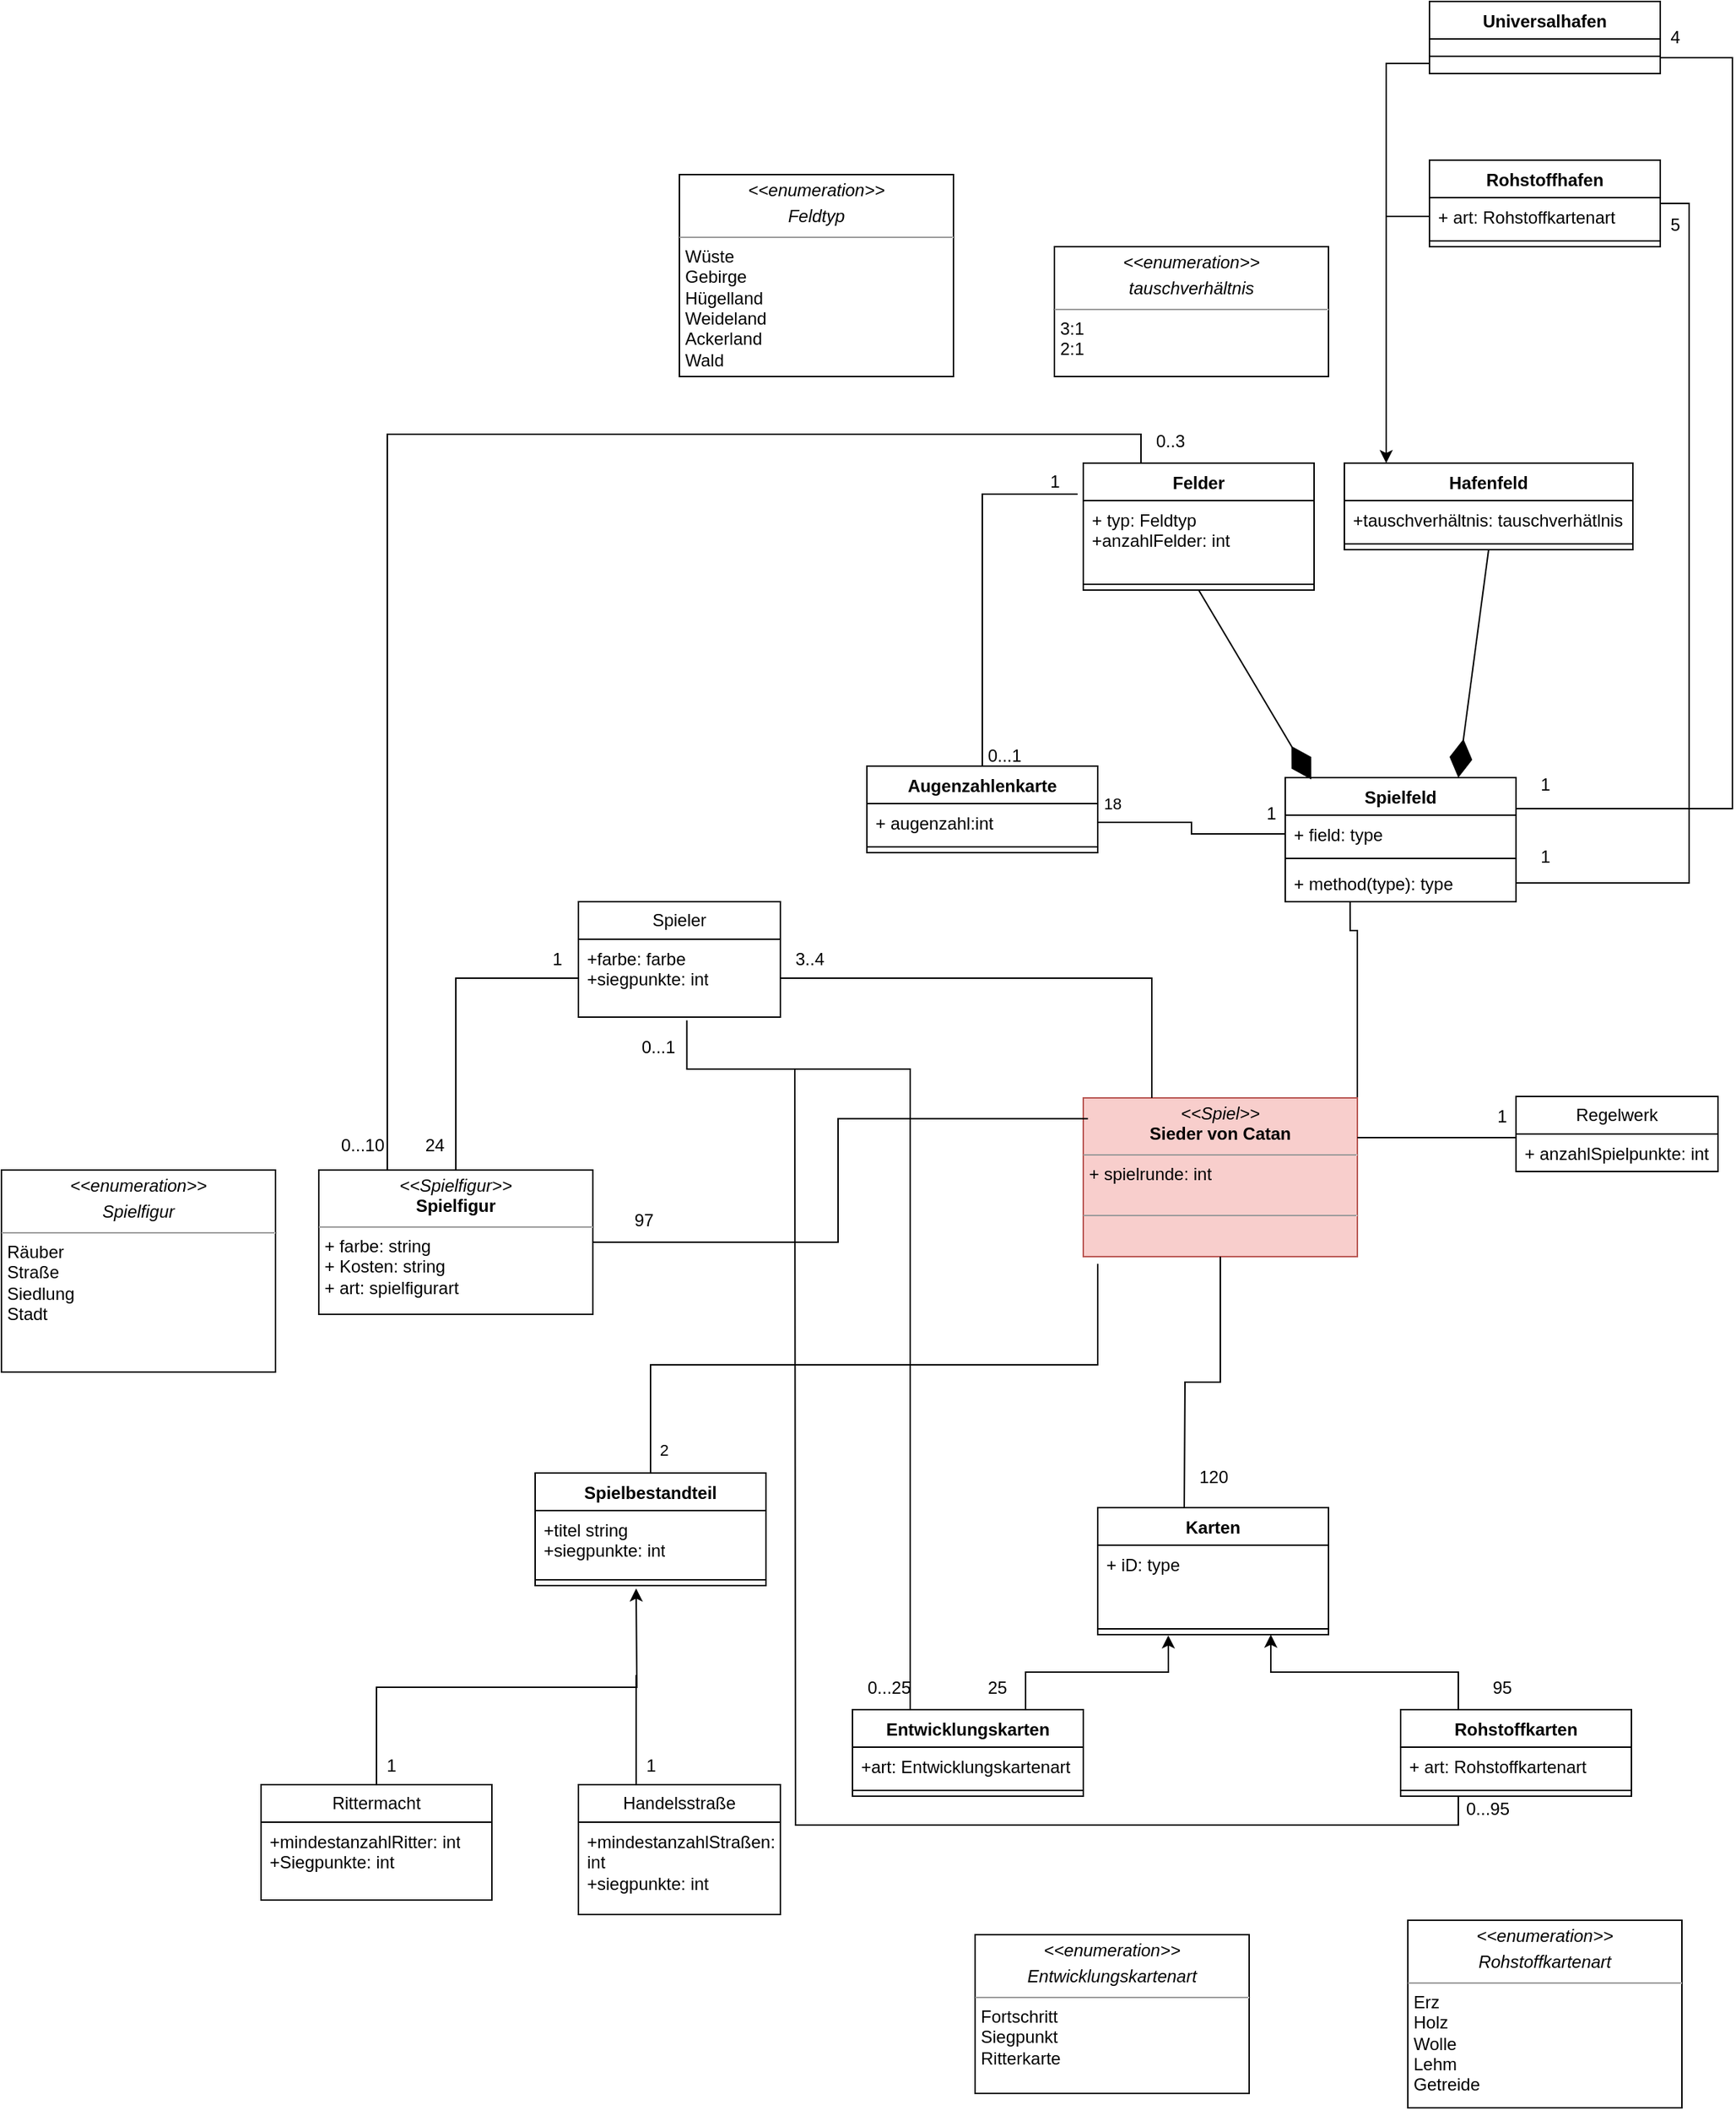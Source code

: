 <mxfile version="22.1.0" type="github">
  <diagram id="C5RBs43oDa-KdzZeNtuy" name="Page-1">
    <mxGraphModel dx="1750" dy="890" grid="1" gridSize="10" guides="1" tooltips="1" connect="1" arrows="1" fold="1" page="1" pageScale="1" pageWidth="1654" pageHeight="2336" math="0" shadow="0">
      <root>
        <mxCell id="WIyWlLk6GJQsqaUBKTNV-0" />
        <mxCell id="WIyWlLk6GJQsqaUBKTNV-1" parent="WIyWlLk6GJQsqaUBKTNV-0" />
        <mxCell id="jLUfQ_ZdSW11AOpu9WSQ-0" value="Karten" style="swimlane;fontStyle=1;align=center;verticalAlign=top;childLayout=stackLayout;horizontal=1;startSize=26;horizontalStack=0;resizeParent=1;resizeParentMax=0;resizeLast=0;collapsible=1;marginBottom=0;whiteSpace=wrap;html=1;" parent="WIyWlLk6GJQsqaUBKTNV-1" vertex="1">
          <mxGeometry x="1160" y="1674" width="160" height="88" as="geometry" />
        </mxCell>
        <mxCell id="jLUfQ_ZdSW11AOpu9WSQ-1" value="+ iD: type&lt;br&gt;" style="text;strokeColor=none;fillColor=none;align=left;verticalAlign=top;spacingLeft=4;spacingRight=4;overflow=hidden;rotatable=0;points=[[0,0.5],[1,0.5]];portConstraint=eastwest;whiteSpace=wrap;html=1;" parent="jLUfQ_ZdSW11AOpu9WSQ-0" vertex="1">
          <mxGeometry y="26" width="160" height="54" as="geometry" />
        </mxCell>
        <mxCell id="jLUfQ_ZdSW11AOpu9WSQ-2" value="" style="line;strokeWidth=1;fillColor=none;align=left;verticalAlign=middle;spacingTop=-1;spacingLeft=3;spacingRight=3;rotatable=0;labelPosition=right;points=[];portConstraint=eastwest;strokeColor=inherit;" parent="jLUfQ_ZdSW11AOpu9WSQ-0" vertex="1">
          <mxGeometry y="80" width="160" height="8" as="geometry" />
        </mxCell>
        <mxCell id="jLUfQ_ZdSW11AOpu9WSQ-4" value="Entwicklungskarten" style="swimlane;fontStyle=1;align=center;verticalAlign=top;childLayout=stackLayout;horizontal=1;startSize=26;horizontalStack=0;resizeParent=1;resizeParentMax=0;resizeLast=0;collapsible=1;marginBottom=0;whiteSpace=wrap;html=1;" parent="WIyWlLk6GJQsqaUBKTNV-1" vertex="1">
          <mxGeometry x="990" y="1814" width="160" height="60" as="geometry" />
        </mxCell>
        <mxCell id="jLUfQ_ZdSW11AOpu9WSQ-5" value="+art: Entwicklungskartenart" style="text;strokeColor=none;fillColor=none;align=left;verticalAlign=top;spacingLeft=4;spacingRight=4;overflow=hidden;rotatable=0;points=[[0,0.5],[1,0.5]];portConstraint=eastwest;whiteSpace=wrap;html=1;" parent="jLUfQ_ZdSW11AOpu9WSQ-4" vertex="1">
          <mxGeometry y="26" width="160" height="26" as="geometry" />
        </mxCell>
        <mxCell id="jLUfQ_ZdSW11AOpu9WSQ-6" value="" style="line;strokeWidth=1;fillColor=none;align=left;verticalAlign=middle;spacingTop=-1;spacingLeft=3;spacingRight=3;rotatable=0;labelPosition=right;points=[];portConstraint=eastwest;strokeColor=inherit;" parent="jLUfQ_ZdSW11AOpu9WSQ-4" vertex="1">
          <mxGeometry y="52" width="160" height="8" as="geometry" />
        </mxCell>
        <mxCell id="-h1EHQiqOP35WWRG1Ztw-14" style="edgeStyle=orthogonalEdgeStyle;rounded=0;orthogonalLoop=1;jettySize=auto;html=1;exitX=0.25;exitY=0;exitDx=0;exitDy=0;entryX=0.75;entryY=1;entryDx=0;entryDy=0;" parent="WIyWlLk6GJQsqaUBKTNV-1" source="jLUfQ_ZdSW11AOpu9WSQ-8" target="jLUfQ_ZdSW11AOpu9WSQ-0" edge="1">
          <mxGeometry relative="1" as="geometry" />
        </mxCell>
        <mxCell id="4GnOWeXe9yP3JWXDy1YX-7" style="edgeStyle=orthogonalEdgeStyle;rounded=0;orthogonalLoop=1;jettySize=auto;html=1;exitX=0.25;exitY=1;exitDx=0;exitDy=0;endArrow=none;endFill=0;" edge="1" parent="WIyWlLk6GJQsqaUBKTNV-1" source="jLUfQ_ZdSW11AOpu9WSQ-8">
          <mxGeometry relative="1" as="geometry">
            <mxPoint x="950" y="1370" as="targetPoint" />
          </mxGeometry>
        </mxCell>
        <mxCell id="jLUfQ_ZdSW11AOpu9WSQ-8" value="Rohstoffkarten" style="swimlane;fontStyle=1;align=center;verticalAlign=top;childLayout=stackLayout;horizontal=1;startSize=26;horizontalStack=0;resizeParent=1;resizeParentMax=0;resizeLast=0;collapsible=1;marginBottom=0;whiteSpace=wrap;html=1;" parent="WIyWlLk6GJQsqaUBKTNV-1" vertex="1">
          <mxGeometry x="1370" y="1814" width="160" height="60" as="geometry" />
        </mxCell>
        <mxCell id="jLUfQ_ZdSW11AOpu9WSQ-9" value="+ art: Rohstoffkartenart" style="text;strokeColor=none;fillColor=none;align=left;verticalAlign=top;spacingLeft=4;spacingRight=4;overflow=hidden;rotatable=0;points=[[0,0.5],[1,0.5]];portConstraint=eastwest;whiteSpace=wrap;html=1;" parent="jLUfQ_ZdSW11AOpu9WSQ-8" vertex="1">
          <mxGeometry y="26" width="160" height="26" as="geometry" />
        </mxCell>
        <mxCell id="jLUfQ_ZdSW11AOpu9WSQ-10" value="" style="line;strokeWidth=1;fillColor=none;align=left;verticalAlign=middle;spacingTop=-1;spacingLeft=3;spacingRight=3;rotatable=0;labelPosition=right;points=[];portConstraint=eastwest;strokeColor=inherit;" parent="jLUfQ_ZdSW11AOpu9WSQ-8" vertex="1">
          <mxGeometry y="52" width="160" height="8" as="geometry" />
        </mxCell>
        <mxCell id="pc8HrFXufxrGeK1W2qgo-5" style="edgeStyle=orthogonalEdgeStyle;rounded=0;orthogonalLoop=1;jettySize=auto;html=1;exitX=1;exitY=0;exitDx=0;exitDy=0;endArrow=none;endFill=0;entryX=0.281;entryY=1.014;entryDx=0;entryDy=0;entryPerimeter=0;" parent="WIyWlLk6GJQsqaUBKTNV-1" source="jLUfQ_ZdSW11AOpu9WSQ-18" target="pc8HrFXufxrGeK1W2qgo-3" edge="1">
          <mxGeometry relative="1" as="geometry">
            <mxPoint x="1340" y="1280" as="targetPoint" />
            <Array as="points">
              <mxPoint x="1340" y="1274" />
              <mxPoint x="1335" y="1274" />
            </Array>
          </mxGeometry>
        </mxCell>
        <mxCell id="jLUfQ_ZdSW11AOpu9WSQ-18" value="&lt;p style=&quot;margin:0px;margin-top:4px;text-align:center;&quot;&gt;&lt;i&gt;&amp;lt;&amp;lt;Spiel&amp;gt;&amp;gt;&lt;/i&gt;&lt;br&gt;&lt;b&gt;Sieder von Catan&lt;/b&gt;&lt;/p&gt;&lt;hr size=&quot;1&quot;&gt;&lt;p style=&quot;margin:0px;margin-left:4px;&quot;&gt;+ spielrunde: int&lt;br&gt;&lt;br&gt;&lt;/p&gt;&lt;hr size=&quot;1&quot;&gt;&lt;p style=&quot;margin:0px;margin-left:4px;&quot;&gt;&lt;br&gt;&lt;/p&gt;" style="verticalAlign=top;align=left;overflow=fill;fontSize=12;fontFamily=Helvetica;html=1;whiteSpace=wrap;fillColor=#f8cecc;strokeColor=#b85450;" parent="WIyWlLk6GJQsqaUBKTNV-1" vertex="1">
          <mxGeometry x="1150" y="1390" width="190" height="110" as="geometry" />
        </mxCell>
        <mxCell id="jLUfQ_ZdSW11AOpu9WSQ-26" value="" style="endArrow=none;html=1;edgeStyle=orthogonalEdgeStyle;rounded=0;entryX=0.5;entryY=1;entryDx=0;entryDy=0;" parent="WIyWlLk6GJQsqaUBKTNV-1" target="jLUfQ_ZdSW11AOpu9WSQ-18" edge="1">
          <mxGeometry relative="1" as="geometry">
            <mxPoint x="1220" y="1674" as="sourcePoint" />
            <mxPoint x="1380" y="1674" as="targetPoint" />
          </mxGeometry>
        </mxCell>
        <mxCell id="-h1EHQiqOP35WWRG1Ztw-24" style="edgeStyle=orthogonalEdgeStyle;rounded=0;orthogonalLoop=1;jettySize=auto;html=1;exitX=0.5;exitY=0;exitDx=0;exitDy=0;entryX=0;entryY=0.5;entryDx=0;entryDy=0;endArrow=none;endFill=0;" parent="WIyWlLk6GJQsqaUBKTNV-1" source="jLUfQ_ZdSW11AOpu9WSQ-68" target="-h1EHQiqOP35WWRG1Ztw-20" edge="1">
          <mxGeometry relative="1" as="geometry" />
        </mxCell>
        <mxCell id="-h1EHQiqOP35WWRG1Ztw-32" style="edgeStyle=orthogonalEdgeStyle;rounded=0;orthogonalLoop=1;jettySize=auto;html=1;exitX=0.25;exitY=0;exitDx=0;exitDy=0;entryX=0.25;entryY=0;entryDx=0;entryDy=0;endArrow=none;endFill=0;" parent="WIyWlLk6GJQsqaUBKTNV-1" source="jLUfQ_ZdSW11AOpu9WSQ-68" target="pc8HrFXufxrGeK1W2qgo-9" edge="1">
          <mxGeometry relative="1" as="geometry" />
        </mxCell>
        <mxCell id="jLUfQ_ZdSW11AOpu9WSQ-68" value="&lt;p style=&quot;margin:0px;margin-top:4px;text-align:center;&quot;&gt;&lt;i&gt;&amp;lt;&amp;lt;Spielfigur&amp;gt;&amp;gt;&lt;/i&gt;&lt;br&gt;&lt;b&gt;Spielfigur&lt;/b&gt;&lt;/p&gt;&lt;hr size=&quot;1&quot;&gt;&lt;p style=&quot;margin:0px;margin-left:4px;&quot;&gt;+ farbe: string&lt;br&gt;+ Kosten: string&lt;/p&gt;&lt;p style=&quot;margin:0px;margin-left:4px;&quot;&gt;+ art: spielfigurart&lt;/p&gt;" style="verticalAlign=top;align=left;overflow=fill;fontSize=12;fontFamily=Helvetica;html=1;whiteSpace=wrap;" parent="WIyWlLk6GJQsqaUBKTNV-1" vertex="1">
          <mxGeometry x="620" y="1440" width="190" height="100" as="geometry" />
        </mxCell>
        <mxCell id="jLUfQ_ZdSW11AOpu9WSQ-97" value="Spielbestandteil" style="swimlane;fontStyle=1;align=center;verticalAlign=top;childLayout=stackLayout;horizontal=1;startSize=26;horizontalStack=0;resizeParent=1;resizeParentMax=0;resizeLast=0;collapsible=1;marginBottom=0;whiteSpace=wrap;html=1;" parent="WIyWlLk6GJQsqaUBKTNV-1" vertex="1">
          <mxGeometry x="770" y="1650" width="160" height="78" as="geometry" />
        </mxCell>
        <mxCell id="jLUfQ_ZdSW11AOpu9WSQ-98" value="+titel string&lt;br&gt;+siegpunkte: int" style="text;strokeColor=none;fillColor=none;align=left;verticalAlign=top;spacingLeft=4;spacingRight=4;overflow=hidden;rotatable=0;points=[[0,0.5],[1,0.5]];portConstraint=eastwest;whiteSpace=wrap;html=1;" parent="jLUfQ_ZdSW11AOpu9WSQ-97" vertex="1">
          <mxGeometry y="26" width="160" height="44" as="geometry" />
        </mxCell>
        <mxCell id="jLUfQ_ZdSW11AOpu9WSQ-99" value="" style="line;strokeWidth=1;fillColor=none;align=left;verticalAlign=middle;spacingTop=-1;spacingLeft=3;spacingRight=3;rotatable=0;labelPosition=right;points=[];portConstraint=eastwest;strokeColor=inherit;" parent="jLUfQ_ZdSW11AOpu9WSQ-97" vertex="1">
          <mxGeometry y="70" width="160" height="8" as="geometry" />
        </mxCell>
        <mxCell id="jLUfQ_ZdSW11AOpu9WSQ-102" style="edgeStyle=orthogonalEdgeStyle;rounded=0;orthogonalLoop=1;jettySize=auto;html=1;exitX=0.5;exitY=0;exitDx=0;exitDy=0;endArrow=none;endFill=0;" parent="WIyWlLk6GJQsqaUBKTNV-1" source="jLUfQ_ZdSW11AOpu9WSQ-97" edge="1">
          <mxGeometry relative="1" as="geometry">
            <mxPoint x="1160" y="1505" as="targetPoint" />
            <Array as="points">
              <mxPoint x="850" y="1575" />
              <mxPoint x="1160" y="1575" />
            </Array>
          </mxGeometry>
        </mxCell>
        <mxCell id="jLUfQ_ZdSW11AOpu9WSQ-103" value="2" style="edgeLabel;html=1;align=center;verticalAlign=middle;resizable=0;points=[];" parent="jLUfQ_ZdSW11AOpu9WSQ-102" vertex="1" connectable="0">
          <mxGeometry x="-0.928" y="-9" relative="1" as="geometry">
            <mxPoint as="offset" />
          </mxGeometry>
        </mxCell>
        <mxCell id="jLUfQ_ZdSW11AOpu9WSQ-118" style="edgeStyle=orthogonalEdgeStyle;rounded=0;orthogonalLoop=1;jettySize=auto;html=1;exitX=0.5;exitY=0;exitDx=0;exitDy=0;" parent="WIyWlLk6GJQsqaUBKTNV-1" source="jLUfQ_ZdSW11AOpu9WSQ-104" edge="1">
          <mxGeometry relative="1" as="geometry">
            <mxPoint x="840" y="1730" as="targetPoint" />
          </mxGeometry>
        </mxCell>
        <mxCell id="jLUfQ_ZdSW11AOpu9WSQ-104" value="Rittermacht" style="swimlane;fontStyle=0;childLayout=stackLayout;horizontal=1;startSize=26;fillColor=none;horizontalStack=0;resizeParent=1;resizeParentMax=0;resizeLast=0;collapsible=1;marginBottom=0;whiteSpace=wrap;html=1;" parent="WIyWlLk6GJQsqaUBKTNV-1" vertex="1">
          <mxGeometry x="580" y="1866" width="160" height="80" as="geometry" />
        </mxCell>
        <mxCell id="jLUfQ_ZdSW11AOpu9WSQ-105" value="+mindestanzahlRitter: int&lt;br&gt;+Siegpunkte: int" style="text;strokeColor=none;fillColor=none;align=left;verticalAlign=top;spacingLeft=4;spacingRight=4;overflow=hidden;rotatable=0;points=[[0,0.5],[1,0.5]];portConstraint=eastwest;whiteSpace=wrap;html=1;" parent="jLUfQ_ZdSW11AOpu9WSQ-104" vertex="1">
          <mxGeometry y="26" width="160" height="54" as="geometry" />
        </mxCell>
        <mxCell id="jLUfQ_ZdSW11AOpu9WSQ-117" style="edgeStyle=orthogonalEdgeStyle;rounded=0;orthogonalLoop=1;jettySize=auto;html=1;exitX=0.25;exitY=0;exitDx=0;exitDy=0;endArrow=none;endFill=0;" parent="WIyWlLk6GJQsqaUBKTNV-1" source="jLUfQ_ZdSW11AOpu9WSQ-109" edge="1">
          <mxGeometry relative="1" as="geometry">
            <mxPoint x="840" y="1790" as="targetPoint" />
            <Array as="points">
              <mxPoint x="840" y="1866" />
            </Array>
          </mxGeometry>
        </mxCell>
        <mxCell id="jLUfQ_ZdSW11AOpu9WSQ-109" value="Handelsstraße" style="swimlane;fontStyle=0;childLayout=stackLayout;horizontal=1;startSize=26;fillColor=none;horizontalStack=0;resizeParent=1;resizeParentMax=0;resizeLast=0;collapsible=1;marginBottom=0;whiteSpace=wrap;html=1;" parent="WIyWlLk6GJQsqaUBKTNV-1" vertex="1">
          <mxGeometry x="800" y="1866" width="140" height="90" as="geometry" />
        </mxCell>
        <mxCell id="jLUfQ_ZdSW11AOpu9WSQ-110" value="+mindestanzahlStraßen: int&lt;br&gt;+siegpunkte: int" style="text;strokeColor=none;fillColor=none;align=left;verticalAlign=top;spacingLeft=4;spacingRight=4;overflow=hidden;rotatable=0;points=[[0,0.5],[1,0.5]];portConstraint=eastwest;whiteSpace=wrap;html=1;" parent="jLUfQ_ZdSW11AOpu9WSQ-109" vertex="1">
          <mxGeometry y="26" width="140" height="64" as="geometry" />
        </mxCell>
        <mxCell id="pc8HrFXufxrGeK1W2qgo-0" value="Spielfeld" style="swimlane;fontStyle=1;align=center;verticalAlign=top;childLayout=stackLayout;horizontal=1;startSize=26;horizontalStack=0;resizeParent=1;resizeParentMax=0;resizeLast=0;collapsible=1;marginBottom=0;whiteSpace=wrap;html=1;" parent="WIyWlLk6GJQsqaUBKTNV-1" vertex="1">
          <mxGeometry x="1290" y="1168" width="160" height="86" as="geometry" />
        </mxCell>
        <mxCell id="pc8HrFXufxrGeK1W2qgo-1" value="+ field: type" style="text;strokeColor=none;fillColor=none;align=left;verticalAlign=top;spacingLeft=4;spacingRight=4;overflow=hidden;rotatable=0;points=[[0,0.5],[1,0.5]];portConstraint=eastwest;whiteSpace=wrap;html=1;" parent="pc8HrFXufxrGeK1W2qgo-0" vertex="1">
          <mxGeometry y="26" width="160" height="26" as="geometry" />
        </mxCell>
        <mxCell id="pc8HrFXufxrGeK1W2qgo-2" value="" style="line;strokeWidth=1;fillColor=none;align=left;verticalAlign=middle;spacingTop=-1;spacingLeft=3;spacingRight=3;rotatable=0;labelPosition=right;points=[];portConstraint=eastwest;strokeColor=inherit;" parent="pc8HrFXufxrGeK1W2qgo-0" vertex="1">
          <mxGeometry y="52" width="160" height="8" as="geometry" />
        </mxCell>
        <mxCell id="pc8HrFXufxrGeK1W2qgo-3" value="+ method(type): type" style="text;strokeColor=none;fillColor=none;align=left;verticalAlign=top;spacingLeft=4;spacingRight=4;overflow=hidden;rotatable=0;points=[[0,0.5],[1,0.5]];portConstraint=eastwest;whiteSpace=wrap;html=1;" parent="pc8HrFXufxrGeK1W2qgo-0" vertex="1">
          <mxGeometry y="60" width="160" height="26" as="geometry" />
        </mxCell>
        <mxCell id="pc8HrFXufxrGeK1W2qgo-9" value="Felder" style="swimlane;fontStyle=1;align=center;verticalAlign=top;childLayout=stackLayout;horizontal=1;startSize=26;horizontalStack=0;resizeParent=1;resizeParentMax=0;resizeLast=0;collapsible=1;marginBottom=0;whiteSpace=wrap;html=1;" parent="WIyWlLk6GJQsqaUBKTNV-1" vertex="1">
          <mxGeometry x="1150" y="950" width="160" height="88" as="geometry" />
        </mxCell>
        <mxCell id="pc8HrFXufxrGeK1W2qgo-10" value="+ typ: Feldtyp&lt;br&gt;+anzahlFelder: int" style="text;strokeColor=none;fillColor=none;align=left;verticalAlign=top;spacingLeft=4;spacingRight=4;overflow=hidden;rotatable=0;points=[[0,0.5],[1,0.5]];portConstraint=eastwest;whiteSpace=wrap;html=1;" parent="pc8HrFXufxrGeK1W2qgo-9" vertex="1">
          <mxGeometry y="26" width="160" height="54" as="geometry" />
        </mxCell>
        <mxCell id="pc8HrFXufxrGeK1W2qgo-11" value="" style="line;strokeWidth=1;fillColor=none;align=left;verticalAlign=middle;spacingTop=-1;spacingLeft=3;spacingRight=3;rotatable=0;labelPosition=right;points=[];portConstraint=eastwest;strokeColor=inherit;" parent="pc8HrFXufxrGeK1W2qgo-9" vertex="1">
          <mxGeometry y="80" width="160" height="8" as="geometry" />
        </mxCell>
        <mxCell id="pc8HrFXufxrGeK1W2qgo-13" value="" style="endArrow=diamondThin;endFill=1;endSize=24;html=1;rounded=0;exitX=0.5;exitY=1;exitDx=0;exitDy=0;entryX=0.113;entryY=0.015;entryDx=0;entryDy=0;entryPerimeter=0;" parent="WIyWlLk6GJQsqaUBKTNV-1" source="pc8HrFXufxrGeK1W2qgo-9" target="pc8HrFXufxrGeK1W2qgo-0" edge="1">
          <mxGeometry width="160" relative="1" as="geometry">
            <mxPoint x="1290" y="1150" as="sourcePoint" />
            <mxPoint x="1310" y="1160" as="targetPoint" />
          </mxGeometry>
        </mxCell>
        <mxCell id="pc8HrFXufxrGeK1W2qgo-14" value="Hafenfeld" style="swimlane;fontStyle=1;align=center;verticalAlign=top;childLayout=stackLayout;horizontal=1;startSize=26;horizontalStack=0;resizeParent=1;resizeParentMax=0;resizeLast=0;collapsible=1;marginBottom=0;whiteSpace=wrap;html=1;" parent="WIyWlLk6GJQsqaUBKTNV-1" vertex="1">
          <mxGeometry x="1331" y="950" width="200" height="60" as="geometry" />
        </mxCell>
        <mxCell id="pc8HrFXufxrGeK1W2qgo-15" value="+tauschverhältnis: tauschverhätlnis" style="text;strokeColor=none;fillColor=none;align=left;verticalAlign=top;spacingLeft=4;spacingRight=4;overflow=hidden;rotatable=0;points=[[0,0.5],[1,0.5]];portConstraint=eastwest;whiteSpace=wrap;html=1;" parent="pc8HrFXufxrGeK1W2qgo-14" vertex="1">
          <mxGeometry y="26" width="200" height="26" as="geometry" />
        </mxCell>
        <mxCell id="pc8HrFXufxrGeK1W2qgo-16" value="" style="line;strokeWidth=1;fillColor=none;align=left;verticalAlign=middle;spacingTop=-1;spacingLeft=3;spacingRight=3;rotatable=0;labelPosition=right;points=[];portConstraint=eastwest;strokeColor=inherit;" parent="pc8HrFXufxrGeK1W2qgo-14" vertex="1">
          <mxGeometry y="52" width="200" height="8" as="geometry" />
        </mxCell>
        <mxCell id="pc8HrFXufxrGeK1W2qgo-18" value="" style="endArrow=diamondThin;endFill=1;endSize=24;html=1;rounded=0;exitX=0.5;exitY=1;exitDx=0;exitDy=0;entryX=0.75;entryY=0;entryDx=0;entryDy=0;" parent="WIyWlLk6GJQsqaUBKTNV-1" source="pc8HrFXufxrGeK1W2qgo-14" target="pc8HrFXufxrGeK1W2qgo-0" edge="1">
          <mxGeometry width="160" relative="1" as="geometry">
            <mxPoint x="1500" y="1150" as="sourcePoint" />
            <mxPoint x="1518" y="1169" as="targetPoint" />
          </mxGeometry>
        </mxCell>
        <mxCell id="pc8HrFXufxrGeK1W2qgo-19" value="Universalhafen" style="swimlane;fontStyle=1;align=center;verticalAlign=top;childLayout=stackLayout;horizontal=1;startSize=26;horizontalStack=0;resizeParent=1;resizeParentMax=0;resizeLast=0;collapsible=1;marginBottom=0;whiteSpace=wrap;html=1;" parent="WIyWlLk6GJQsqaUBKTNV-1" vertex="1">
          <mxGeometry x="1390" y="630" width="160" height="50" as="geometry" />
        </mxCell>
        <mxCell id="pc8HrFXufxrGeK1W2qgo-21" value="" style="line;strokeWidth=1;fillColor=none;align=left;verticalAlign=middle;spacingTop=-1;spacingLeft=3;spacingRight=3;rotatable=0;labelPosition=right;points=[];portConstraint=eastwest;strokeColor=inherit;" parent="pc8HrFXufxrGeK1W2qgo-19" vertex="1">
          <mxGeometry y="26" width="160" height="24" as="geometry" />
        </mxCell>
        <mxCell id="pc8HrFXufxrGeK1W2qgo-30" style="edgeStyle=orthogonalEdgeStyle;rounded=0;orthogonalLoop=1;jettySize=auto;html=1;exitX=1;exitY=0.5;exitDx=0;exitDy=0;entryX=1;entryY=0.5;entryDx=0;entryDy=0;endArrow=none;endFill=0;" parent="WIyWlLk6GJQsqaUBKTNV-1" source="pc8HrFXufxrGeK1W2qgo-23" target="pc8HrFXufxrGeK1W2qgo-3" edge="1">
          <mxGeometry relative="1" as="geometry" />
        </mxCell>
        <mxCell id="pc8HrFXufxrGeK1W2qgo-23" value="Rohstoffhafen" style="swimlane;fontStyle=1;align=center;verticalAlign=top;childLayout=stackLayout;horizontal=1;startSize=26;horizontalStack=0;resizeParent=1;resizeParentMax=0;resizeLast=0;collapsible=1;marginBottom=0;whiteSpace=wrap;html=1;" parent="WIyWlLk6GJQsqaUBKTNV-1" vertex="1">
          <mxGeometry x="1390" y="740" width="160" height="60" as="geometry" />
        </mxCell>
        <mxCell id="pc8HrFXufxrGeK1W2qgo-28" style="edgeStyle=orthogonalEdgeStyle;rounded=0;orthogonalLoop=1;jettySize=auto;html=1;exitX=0;exitY=0.5;exitDx=0;exitDy=0;endArrow=none;endFill=0;" parent="pc8HrFXufxrGeK1W2qgo-23" source="pc8HrFXufxrGeK1W2qgo-24" edge="1">
          <mxGeometry relative="1" as="geometry">
            <mxPoint x="-30" y="39.429" as="targetPoint" />
          </mxGeometry>
        </mxCell>
        <mxCell id="pc8HrFXufxrGeK1W2qgo-24" value="+ art: Rohstoffkartenart" style="text;strokeColor=none;fillColor=none;align=left;verticalAlign=top;spacingLeft=4;spacingRight=4;overflow=hidden;rotatable=0;points=[[0,0.5],[1,0.5]];portConstraint=eastwest;whiteSpace=wrap;html=1;" parent="pc8HrFXufxrGeK1W2qgo-23" vertex="1">
          <mxGeometry y="26" width="160" height="26" as="geometry" />
        </mxCell>
        <mxCell id="pc8HrFXufxrGeK1W2qgo-25" value="" style="line;strokeWidth=1;fillColor=none;align=left;verticalAlign=middle;spacingTop=-1;spacingLeft=3;spacingRight=3;rotatable=0;labelPosition=right;points=[];portConstraint=eastwest;strokeColor=inherit;" parent="pc8HrFXufxrGeK1W2qgo-23" vertex="1">
          <mxGeometry y="52" width="160" height="8" as="geometry" />
        </mxCell>
        <mxCell id="pc8HrFXufxrGeK1W2qgo-27" style="edgeStyle=orthogonalEdgeStyle;rounded=0;orthogonalLoop=1;jettySize=auto;html=1;exitX=0;exitY=0.5;exitDx=0;exitDy=0;" parent="WIyWlLk6GJQsqaUBKTNV-1" source="pc8HrFXufxrGeK1W2qgo-19" edge="1">
          <mxGeometry relative="1" as="geometry">
            <mxPoint x="1360" y="950" as="targetPoint" />
            <Array as="points">
              <mxPoint x="1360" y="673" />
            </Array>
          </mxGeometry>
        </mxCell>
        <mxCell id="pc8HrFXufxrGeK1W2qgo-29" style="edgeStyle=orthogonalEdgeStyle;rounded=0;orthogonalLoop=1;jettySize=auto;html=1;exitX=1;exitY=0.5;exitDx=0;exitDy=0;entryX=1;entryY=0.25;entryDx=0;entryDy=0;endArrow=none;endFill=0;" parent="WIyWlLk6GJQsqaUBKTNV-1" target="pc8HrFXufxrGeK1W2qgo-0" edge="1">
          <mxGeometry relative="1" as="geometry">
            <Array as="points">
              <mxPoint x="1600" y="669" />
              <mxPoint x="1600" y="1189" />
            </Array>
            <mxPoint x="1550" y="669.0" as="sourcePoint" />
          </mxGeometry>
        </mxCell>
        <mxCell id="pc8HrFXufxrGeK1W2qgo-31" value="5" style="text;html=1;align=center;verticalAlign=middle;resizable=0;points=[];autosize=1;strokeColor=none;fillColor=none;" parent="WIyWlLk6GJQsqaUBKTNV-1" vertex="1">
          <mxGeometry x="1545" y="770" width="30" height="30" as="geometry" />
        </mxCell>
        <mxCell id="pc8HrFXufxrGeK1W2qgo-32" value="4" style="text;html=1;align=center;verticalAlign=middle;resizable=0;points=[];autosize=1;strokeColor=none;fillColor=none;" parent="WIyWlLk6GJQsqaUBKTNV-1" vertex="1">
          <mxGeometry x="1545" y="640" width="30" height="30" as="geometry" />
        </mxCell>
        <mxCell id="pc8HrFXufxrGeK1W2qgo-33" value="&lt;p style=&quot;margin:0px;margin-top:4px;text-align:center;&quot;&gt;&lt;i&gt;&amp;lt;&amp;lt;enumeration&amp;gt;&amp;gt;&lt;/i&gt;&lt;br&gt;&lt;/p&gt;&lt;p style=&quot;margin:0px;margin-top:4px;text-align:center;&quot;&gt;&lt;i&gt;Feldtyp&lt;/i&gt;&lt;/p&gt;&lt;hr size=&quot;1&quot;&gt;&lt;p style=&quot;margin:0px;margin-left:4px;&quot;&gt;Wüste&lt;/p&gt;&lt;p style=&quot;margin:0px;margin-left:4px;&quot;&gt;Gebirge&lt;/p&gt;&lt;p style=&quot;margin:0px;margin-left:4px;&quot;&gt;Hügelland&lt;/p&gt;&lt;p style=&quot;margin:0px;margin-left:4px;&quot;&gt;Weideland&lt;/p&gt;&lt;p style=&quot;margin:0px;margin-left:4px;&quot;&gt;Ackerland&lt;/p&gt;&lt;p style=&quot;margin:0px;margin-left:4px;&quot;&gt;Wald&lt;/p&gt;&lt;p style=&quot;margin:0px;margin-left:4px;&quot;&gt;&lt;br&gt;&lt;/p&gt;&lt;p style=&quot;margin:0px;margin-left:4px;&quot;&gt;&lt;br&gt;&lt;/p&gt;" style="verticalAlign=top;align=left;overflow=fill;fontSize=12;fontFamily=Helvetica;html=1;whiteSpace=wrap;" parent="WIyWlLk6GJQsqaUBKTNV-1" vertex="1">
          <mxGeometry x="870" y="750" width="190" height="140" as="geometry" />
        </mxCell>
        <mxCell id="pc8HrFXufxrGeK1W2qgo-34" value="Augenzahlenkarte" style="swimlane;fontStyle=1;align=center;verticalAlign=top;childLayout=stackLayout;horizontal=1;startSize=26;horizontalStack=0;resizeParent=1;resizeParentMax=0;resizeLast=0;collapsible=1;marginBottom=0;whiteSpace=wrap;html=1;" parent="WIyWlLk6GJQsqaUBKTNV-1" vertex="1">
          <mxGeometry x="1000" y="1160" width="160" height="60" as="geometry" />
        </mxCell>
        <mxCell id="pc8HrFXufxrGeK1W2qgo-35" value="+ augenzahl:int" style="text;strokeColor=none;fillColor=none;align=left;verticalAlign=top;spacingLeft=4;spacingRight=4;overflow=hidden;rotatable=0;points=[[0,0.5],[1,0.5]];portConstraint=eastwest;whiteSpace=wrap;html=1;" parent="pc8HrFXufxrGeK1W2qgo-34" vertex="1">
          <mxGeometry y="26" width="160" height="26" as="geometry" />
        </mxCell>
        <mxCell id="pc8HrFXufxrGeK1W2qgo-36" value="" style="line;strokeWidth=1;fillColor=none;align=left;verticalAlign=middle;spacingTop=-1;spacingLeft=3;spacingRight=3;rotatable=0;labelPosition=right;points=[];portConstraint=eastwest;strokeColor=inherit;" parent="pc8HrFXufxrGeK1W2qgo-34" vertex="1">
          <mxGeometry y="52" width="160" height="8" as="geometry" />
        </mxCell>
        <mxCell id="pc8HrFXufxrGeK1W2qgo-38" style="edgeStyle=orthogonalEdgeStyle;rounded=0;orthogonalLoop=1;jettySize=auto;html=1;exitX=0.5;exitY=0;exitDx=0;exitDy=0;entryX=-0.025;entryY=-0.084;entryDx=0;entryDy=0;entryPerimeter=0;endArrow=none;endFill=0;" parent="WIyWlLk6GJQsqaUBKTNV-1" source="pc8HrFXufxrGeK1W2qgo-34" target="pc8HrFXufxrGeK1W2qgo-10" edge="1">
          <mxGeometry relative="1" as="geometry" />
        </mxCell>
        <mxCell id="pc8HrFXufxrGeK1W2qgo-39" style="edgeStyle=orthogonalEdgeStyle;rounded=0;orthogonalLoop=1;jettySize=auto;html=1;exitX=0;exitY=0.5;exitDx=0;exitDy=0;entryX=1;entryY=0.5;entryDx=0;entryDy=0;endArrow=none;endFill=0;" parent="WIyWlLk6GJQsqaUBKTNV-1" source="pc8HrFXufxrGeK1W2qgo-1" target="pc8HrFXufxrGeK1W2qgo-35" edge="1">
          <mxGeometry relative="1" as="geometry" />
        </mxCell>
        <mxCell id="pc8HrFXufxrGeK1W2qgo-41" value="18" style="edgeLabel;html=1;align=center;verticalAlign=middle;resizable=0;points=[];" parent="pc8HrFXufxrGeK1W2qgo-39" vertex="1" connectable="0">
          <mxGeometry x="0.589" y="-10" relative="1" as="geometry">
            <mxPoint x="-19" y="-3" as="offset" />
          </mxGeometry>
        </mxCell>
        <mxCell id="pc8HrFXufxrGeK1W2qgo-42" value="0...1" style="text;html=1;align=center;verticalAlign=middle;resizable=0;points=[];autosize=1;strokeColor=none;fillColor=none;" parent="WIyWlLk6GJQsqaUBKTNV-1" vertex="1">
          <mxGeometry x="1070" y="1138" width="50" height="30" as="geometry" />
        </mxCell>
        <mxCell id="pc8HrFXufxrGeK1W2qgo-43" value="1" style="text;html=1;align=center;verticalAlign=middle;resizable=0;points=[];autosize=1;strokeColor=none;fillColor=none;" parent="WIyWlLk6GJQsqaUBKTNV-1" vertex="1">
          <mxGeometry x="1115" y="948" width="30" height="30" as="geometry" />
        </mxCell>
        <mxCell id="-h1EHQiqOP35WWRG1Ztw-0" value="&lt;p style=&quot;margin:0px;margin-top:4px;text-align:center;&quot;&gt;&lt;i&gt;&amp;lt;&amp;lt;enumeration&amp;gt;&amp;gt;&lt;/i&gt;&lt;br&gt;&lt;/p&gt;&lt;p style=&quot;margin:0px;margin-top:4px;text-align:center;&quot;&gt;&lt;i&gt;Spielfigur&lt;/i&gt;&lt;/p&gt;&lt;hr size=&quot;1&quot;&gt;&lt;p style=&quot;margin:0px;margin-left:4px;&quot;&gt;Räuber&lt;/p&gt;&lt;p style=&quot;margin:0px;margin-left:4px;&quot;&gt;Straße&lt;/p&gt;&lt;p style=&quot;margin:0px;margin-left:4px;&quot;&gt;Siedlung&amp;nbsp;&lt;/p&gt;&lt;p style=&quot;margin:0px;margin-left:4px;&quot;&gt;Stadt&lt;/p&gt;&lt;p style=&quot;margin:0px;margin-left:4px;&quot;&gt;&lt;br&gt;&lt;/p&gt;&lt;p style=&quot;margin:0px;margin-left:4px;&quot;&gt;&lt;br&gt;&lt;/p&gt;" style="verticalAlign=top;align=left;overflow=fill;fontSize=12;fontFamily=Helvetica;html=1;whiteSpace=wrap;" parent="WIyWlLk6GJQsqaUBKTNV-1" vertex="1">
          <mxGeometry x="400" y="1440" width="190" height="140" as="geometry" />
        </mxCell>
        <mxCell id="-h1EHQiqOP35WWRG1Ztw-1" value="&lt;p style=&quot;margin:0px;margin-top:4px;text-align:center;&quot;&gt;&lt;i&gt;&amp;lt;&amp;lt;enumeration&amp;gt;&amp;gt;&lt;/i&gt;&lt;br&gt;&lt;/p&gt;&lt;p style=&quot;margin:0px;margin-top:4px;text-align:center;&quot;&gt;&lt;i&gt;Entwicklungskartenart&lt;/i&gt;&lt;/p&gt;&lt;hr size=&quot;1&quot;&gt;&lt;p style=&quot;margin:0px;margin-left:4px;&quot;&gt;Fortschritt&lt;/p&gt;&lt;p style=&quot;margin:0px;margin-left:4px;&quot;&gt;Siegpunkt&lt;/p&gt;&lt;p style=&quot;margin:0px;margin-left:4px;&quot;&gt;Ritterkarte&lt;/p&gt;&lt;p style=&quot;margin:0px;margin-left:4px;&quot;&gt;&lt;br&gt;&lt;/p&gt;&lt;p style=&quot;margin:0px;margin-left:4px;&quot;&gt;&lt;br&gt;&lt;/p&gt;" style="verticalAlign=top;align=left;overflow=fill;fontSize=12;fontFamily=Helvetica;html=1;whiteSpace=wrap;" parent="WIyWlLk6GJQsqaUBKTNV-1" vertex="1">
          <mxGeometry x="1075" y="1970" width="190" height="110" as="geometry" />
        </mxCell>
        <mxCell id="-h1EHQiqOP35WWRG1Ztw-2" value="&lt;p style=&quot;margin:0px;margin-top:4px;text-align:center;&quot;&gt;&lt;i&gt;&amp;lt;&amp;lt;enumeration&amp;gt;&amp;gt;&lt;/i&gt;&lt;/p&gt;&lt;p style=&quot;margin:0px;margin-top:4px;text-align:center;&quot;&gt;&lt;i&gt;Rohstoffkartenart&lt;/i&gt;&lt;/p&gt;&lt;hr size=&quot;1&quot;&gt;&lt;p style=&quot;margin:0px;margin-left:4px;&quot;&gt;Erz&lt;/p&gt;&lt;p style=&quot;margin:0px;margin-left:4px;&quot;&gt;Holz&lt;/p&gt;&lt;p style=&quot;margin:0px;margin-left:4px;&quot;&gt;Wolle&lt;/p&gt;&lt;p style=&quot;margin:0px;margin-left:4px;&quot;&gt;Lehm&amp;nbsp;&lt;/p&gt;&lt;p style=&quot;margin:0px;margin-left:4px;&quot;&gt;Getreide&lt;/p&gt;&lt;p style=&quot;margin:0px;margin-left:4px;&quot;&gt;&lt;br&gt;&lt;/p&gt;&lt;p style=&quot;margin:0px;margin-left:4px;&quot;&gt;&lt;br&gt;&lt;/p&gt;" style="verticalAlign=top;align=left;overflow=fill;fontSize=12;fontFamily=Helvetica;html=1;whiteSpace=wrap;" parent="WIyWlLk6GJQsqaUBKTNV-1" vertex="1">
          <mxGeometry x="1375" y="1960" width="190" height="130" as="geometry" />
        </mxCell>
        <mxCell id="-h1EHQiqOP35WWRG1Ztw-3" value="25" style="text;html=1;align=center;verticalAlign=middle;resizable=0;points=[];autosize=1;strokeColor=none;fillColor=none;" parent="WIyWlLk6GJQsqaUBKTNV-1" vertex="1">
          <mxGeometry x="1070" y="1784" width="40" height="30" as="geometry" />
        </mxCell>
        <mxCell id="-h1EHQiqOP35WWRG1Ztw-4" value="95" style="text;html=1;align=center;verticalAlign=middle;resizable=0;points=[];autosize=1;strokeColor=none;fillColor=none;" parent="WIyWlLk6GJQsqaUBKTNV-1" vertex="1">
          <mxGeometry x="1420" y="1784" width="40" height="30" as="geometry" />
        </mxCell>
        <mxCell id="-h1EHQiqOP35WWRG1Ztw-6" value="Regelwerk" style="swimlane;fontStyle=0;childLayout=stackLayout;horizontal=1;startSize=26;fillColor=none;horizontalStack=0;resizeParent=1;resizeParentMax=0;resizeLast=0;collapsible=1;marginBottom=0;whiteSpace=wrap;html=1;" parent="WIyWlLk6GJQsqaUBKTNV-1" vertex="1">
          <mxGeometry x="1450" y="1389" width="140" height="52" as="geometry" />
        </mxCell>
        <mxCell id="-h1EHQiqOP35WWRG1Ztw-7" value="+ anzahlSpielpunkte: int" style="text;strokeColor=none;fillColor=none;align=left;verticalAlign=top;spacingLeft=4;spacingRight=4;overflow=hidden;rotatable=0;points=[[0,0.5],[1,0.5]];portConstraint=eastwest;whiteSpace=wrap;html=1;" parent="-h1EHQiqOP35WWRG1Ztw-6" vertex="1">
          <mxGeometry y="26" width="140" height="26" as="geometry" />
        </mxCell>
        <mxCell id="-h1EHQiqOP35WWRG1Ztw-10" style="edgeStyle=orthogonalEdgeStyle;rounded=0;orthogonalLoop=1;jettySize=auto;html=1;exitX=0;exitY=0.5;exitDx=0;exitDy=0;entryX=1;entryY=0.25;entryDx=0;entryDy=0;endArrow=none;endFill=0;" parent="WIyWlLk6GJQsqaUBKTNV-1" source="-h1EHQiqOP35WWRG1Ztw-7" target="jLUfQ_ZdSW11AOpu9WSQ-18" edge="1">
          <mxGeometry relative="1" as="geometry">
            <Array as="points">
              <mxPoint x="1450" y="1418" />
            </Array>
          </mxGeometry>
        </mxCell>
        <mxCell id="-h1EHQiqOP35WWRG1Ztw-13" style="edgeStyle=orthogonalEdgeStyle;rounded=0;orthogonalLoop=1;jettySize=auto;html=1;exitX=0.75;exitY=0;exitDx=0;exitDy=0;entryX=0.306;entryY=1.069;entryDx=0;entryDy=0;entryPerimeter=0;" parent="WIyWlLk6GJQsqaUBKTNV-1" source="jLUfQ_ZdSW11AOpu9WSQ-4" target="jLUfQ_ZdSW11AOpu9WSQ-2" edge="1">
          <mxGeometry relative="1" as="geometry" />
        </mxCell>
        <mxCell id="-h1EHQiqOP35WWRG1Ztw-15" value="1" style="text;html=1;align=center;verticalAlign=middle;resizable=0;points=[];autosize=1;strokeColor=none;fillColor=none;" parent="WIyWlLk6GJQsqaUBKTNV-1" vertex="1">
          <mxGeometry x="1425" y="1388" width="30" height="30" as="geometry" />
        </mxCell>
        <mxCell id="-h1EHQiqOP35WWRG1Ztw-16" value="1" style="text;html=1;align=center;verticalAlign=middle;resizable=0;points=[];autosize=1;strokeColor=none;fillColor=none;" parent="WIyWlLk6GJQsqaUBKTNV-1" vertex="1">
          <mxGeometry x="835" y="1838" width="30" height="30" as="geometry" />
        </mxCell>
        <mxCell id="-h1EHQiqOP35WWRG1Ztw-17" value="1" style="text;html=1;align=center;verticalAlign=middle;resizable=0;points=[];autosize=1;strokeColor=none;fillColor=none;" parent="WIyWlLk6GJQsqaUBKTNV-1" vertex="1">
          <mxGeometry x="655" y="1838" width="30" height="30" as="geometry" />
        </mxCell>
        <mxCell id="-h1EHQiqOP35WWRG1Ztw-18" style="edgeStyle=orthogonalEdgeStyle;rounded=0;orthogonalLoop=1;jettySize=auto;html=1;exitX=1;exitY=0.5;exitDx=0;exitDy=0;entryX=0.017;entryY=0.131;entryDx=0;entryDy=0;entryPerimeter=0;endArrow=none;endFill=0;" parent="WIyWlLk6GJQsqaUBKTNV-1" source="jLUfQ_ZdSW11AOpu9WSQ-68" target="jLUfQ_ZdSW11AOpu9WSQ-18" edge="1">
          <mxGeometry relative="1" as="geometry" />
        </mxCell>
        <mxCell id="-h1EHQiqOP35WWRG1Ztw-19" value="Spieler" style="swimlane;fontStyle=0;childLayout=stackLayout;horizontal=1;startSize=26;fillColor=none;horizontalStack=0;resizeParent=1;resizeParentMax=0;resizeLast=0;collapsible=1;marginBottom=0;whiteSpace=wrap;html=1;" parent="WIyWlLk6GJQsqaUBKTNV-1" vertex="1">
          <mxGeometry x="800" y="1254" width="140" height="80" as="geometry" />
        </mxCell>
        <mxCell id="-h1EHQiqOP35WWRG1Ztw-20" value="+farbe: farbe&lt;br&gt;+siegpunkte: int&lt;br&gt;" style="text;strokeColor=none;fillColor=none;align=left;verticalAlign=top;spacingLeft=4;spacingRight=4;overflow=hidden;rotatable=0;points=[[0,0.5],[1,0.5]];portConstraint=eastwest;whiteSpace=wrap;html=1;" parent="-h1EHQiqOP35WWRG1Ztw-19" vertex="1">
          <mxGeometry y="26" width="140" height="54" as="geometry" />
        </mxCell>
        <mxCell id="-h1EHQiqOP35WWRG1Ztw-23" style="edgeStyle=orthogonalEdgeStyle;rounded=0;orthogonalLoop=1;jettySize=auto;html=1;exitX=1;exitY=0.5;exitDx=0;exitDy=0;entryX=0.25;entryY=0;entryDx=0;entryDy=0;endArrow=none;endFill=0;" parent="WIyWlLk6GJQsqaUBKTNV-1" source="-h1EHQiqOP35WWRG1Ztw-20" target="jLUfQ_ZdSW11AOpu9WSQ-18" edge="1">
          <mxGeometry relative="1" as="geometry" />
        </mxCell>
        <mxCell id="-h1EHQiqOP35WWRG1Ztw-25" value="97" style="text;html=1;align=center;verticalAlign=middle;resizable=0;points=[];autosize=1;strokeColor=none;fillColor=none;" parent="WIyWlLk6GJQsqaUBKTNV-1" vertex="1">
          <mxGeometry x="825" y="1460" width="40" height="30" as="geometry" />
        </mxCell>
        <mxCell id="-h1EHQiqOP35WWRG1Ztw-27" value="1" style="text;html=1;align=center;verticalAlign=middle;resizable=0;points=[];autosize=1;strokeColor=none;fillColor=none;" parent="WIyWlLk6GJQsqaUBKTNV-1" vertex="1">
          <mxGeometry x="770" y="1279" width="30" height="30" as="geometry" />
        </mxCell>
        <mxCell id="-h1EHQiqOP35WWRG1Ztw-29" value="3..4" style="text;html=1;align=center;verticalAlign=middle;resizable=0;points=[];autosize=1;strokeColor=none;fillColor=none;" parent="WIyWlLk6GJQsqaUBKTNV-1" vertex="1">
          <mxGeometry x="940" y="1279" width="40" height="30" as="geometry" />
        </mxCell>
        <mxCell id="-h1EHQiqOP35WWRG1Ztw-31" value="1" style="text;html=1;align=center;verticalAlign=middle;resizable=0;points=[];autosize=1;strokeColor=none;fillColor=none;" parent="WIyWlLk6GJQsqaUBKTNV-1" vertex="1">
          <mxGeometry x="1265" y="1178" width="30" height="30" as="geometry" />
        </mxCell>
        <mxCell id="-h1EHQiqOP35WWRG1Ztw-33" value="0..3" style="text;html=1;align=center;verticalAlign=middle;resizable=0;points=[];autosize=1;strokeColor=none;fillColor=none;" parent="WIyWlLk6GJQsqaUBKTNV-1" vertex="1">
          <mxGeometry x="1190" y="920" width="40" height="30" as="geometry" />
        </mxCell>
        <mxCell id="-h1EHQiqOP35WWRG1Ztw-34" value="120" style="text;html=1;align=center;verticalAlign=middle;resizable=0;points=[];autosize=1;strokeColor=none;fillColor=none;" parent="WIyWlLk6GJQsqaUBKTNV-1" vertex="1">
          <mxGeometry x="1220" y="1638" width="40" height="30" as="geometry" />
        </mxCell>
        <mxCell id="-h1EHQiqOP35WWRG1Ztw-35" value="1" style="text;html=1;align=center;verticalAlign=middle;resizable=0;points=[];autosize=1;strokeColor=none;fillColor=none;" parent="WIyWlLk6GJQsqaUBKTNV-1" vertex="1">
          <mxGeometry x="1455" y="1158" width="30" height="30" as="geometry" />
        </mxCell>
        <mxCell id="-h1EHQiqOP35WWRG1Ztw-37" value="1" style="text;html=1;align=center;verticalAlign=middle;resizable=0;points=[];autosize=1;strokeColor=none;fillColor=none;" parent="WIyWlLk6GJQsqaUBKTNV-1" vertex="1">
          <mxGeometry x="1455" y="1208" width="30" height="30" as="geometry" />
        </mxCell>
        <mxCell id="-h1EHQiqOP35WWRG1Ztw-39" value="&lt;p style=&quot;margin:0px;margin-top:4px;text-align:center;&quot;&gt;&lt;i&gt;&amp;lt;&amp;lt;enumeration&amp;gt;&amp;gt;&lt;/i&gt;&lt;br&gt;&lt;/p&gt;&lt;p style=&quot;margin:0px;margin-top:4px;text-align:center;&quot;&gt;&lt;i&gt;tauschverhältnis&lt;/i&gt;&lt;/p&gt;&lt;hr size=&quot;1&quot;&gt;&lt;p style=&quot;margin:0px;margin-left:4px;&quot;&gt;3:1&lt;/p&gt;&lt;p style=&quot;margin:0px;margin-left:4px;&quot;&gt;2:1&lt;/p&gt;&lt;p style=&quot;margin:0px;margin-left:4px;&quot;&gt;&lt;br&gt;&lt;/p&gt;&lt;p style=&quot;margin:0px;margin-left:4px;&quot;&gt;&lt;br&gt;&lt;/p&gt;" style="verticalAlign=top;align=left;overflow=fill;fontSize=12;fontFamily=Helvetica;html=1;whiteSpace=wrap;" parent="WIyWlLk6GJQsqaUBKTNV-1" vertex="1">
          <mxGeometry x="1130" y="800" width="190" height="90" as="geometry" />
        </mxCell>
        <mxCell id="-h1EHQiqOP35WWRG1Ztw-42" value="24" style="text;html=1;align=center;verticalAlign=middle;resizable=0;points=[];autosize=1;strokeColor=none;fillColor=none;" parent="WIyWlLk6GJQsqaUBKTNV-1" vertex="1">
          <mxGeometry x="680" y="1408" width="40" height="30" as="geometry" />
        </mxCell>
        <mxCell id="-h1EHQiqOP35WWRG1Ztw-43" value="0...10" style="text;html=1;align=center;verticalAlign=middle;resizable=0;points=[];autosize=1;strokeColor=none;fillColor=none;" parent="WIyWlLk6GJQsqaUBKTNV-1" vertex="1">
          <mxGeometry x="625" y="1408" width="50" height="30" as="geometry" />
        </mxCell>
        <mxCell id="4GnOWeXe9yP3JWXDy1YX-2" style="edgeStyle=orthogonalEdgeStyle;rounded=0;orthogonalLoop=1;jettySize=auto;html=1;exitX=0.25;exitY=0;exitDx=0;exitDy=0;entryX=0.537;entryY=1.041;entryDx=0;entryDy=0;entryPerimeter=0;endArrow=none;endFill=0;" edge="1" parent="WIyWlLk6GJQsqaUBKTNV-1" source="jLUfQ_ZdSW11AOpu9WSQ-4" target="-h1EHQiqOP35WWRG1Ztw-20">
          <mxGeometry relative="1" as="geometry">
            <Array as="points">
              <mxPoint x="1030" y="1370" />
              <mxPoint x="875" y="1370" />
            </Array>
          </mxGeometry>
        </mxCell>
        <mxCell id="4GnOWeXe9yP3JWXDy1YX-4" value="0...25" style="text;html=1;align=center;verticalAlign=middle;resizable=0;points=[];autosize=1;strokeColor=none;fillColor=none;" vertex="1" parent="WIyWlLk6GJQsqaUBKTNV-1">
          <mxGeometry x="990" y="1784" width="50" height="30" as="geometry" />
        </mxCell>
        <mxCell id="4GnOWeXe9yP3JWXDy1YX-5" value="0...1" style="text;html=1;align=center;verticalAlign=middle;resizable=0;points=[];autosize=1;strokeColor=none;fillColor=none;" vertex="1" parent="WIyWlLk6GJQsqaUBKTNV-1">
          <mxGeometry x="830" y="1340" width="50" height="30" as="geometry" />
        </mxCell>
        <mxCell id="4GnOWeXe9yP3JWXDy1YX-8" value="0...95" style="text;html=1;align=center;verticalAlign=middle;resizable=0;points=[];autosize=1;strokeColor=none;fillColor=none;" vertex="1" parent="WIyWlLk6GJQsqaUBKTNV-1">
          <mxGeometry x="1405" y="1868" width="50" height="30" as="geometry" />
        </mxCell>
      </root>
    </mxGraphModel>
  </diagram>
</mxfile>
